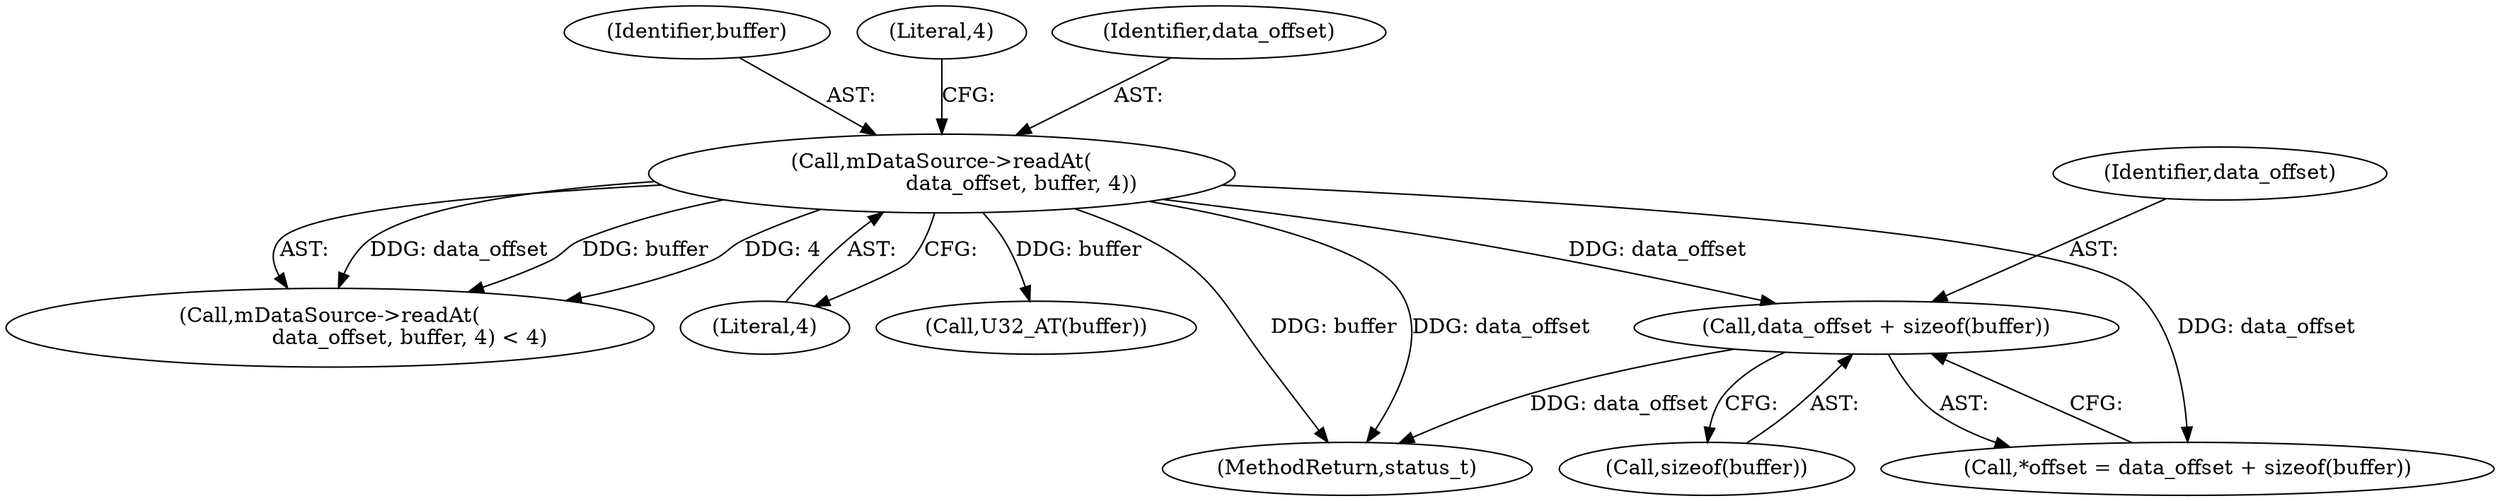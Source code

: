 digraph "0_Android_f4a88c8ed4f8186b3d6e2852993e063fc33ff231@API" {
"1002276" [label="(Call,data_offset + sizeof(buffer))"];
"1002242" [label="(Call,mDataSource->readAt(\n                        data_offset, buffer, 4))"];
"1002273" [label="(Call,*offset = data_offset + sizeof(buffer))"];
"1002244" [label="(Identifier,buffer)"];
"1002241" [label="(Call,mDataSource->readAt(\n                        data_offset, buffer, 4) < 4)"];
"1002245" [label="(Literal,4)"];
"1002276" [label="(Call,data_offset + sizeof(buffer))"];
"1002277" [label="(Identifier,data_offset)"];
"1002246" [label="(Literal,4)"];
"1002256" [label="(Call,U32_AT(buffer))"];
"1002278" [label="(Call,sizeof(buffer))"];
"1002242" [label="(Call,mDataSource->readAt(\n                        data_offset, buffer, 4))"];
"1002911" [label="(MethodReturn,status_t)"];
"1002243" [label="(Identifier,data_offset)"];
"1002276" -> "1002273"  [label="AST: "];
"1002276" -> "1002278"  [label="CFG: "];
"1002277" -> "1002276"  [label="AST: "];
"1002278" -> "1002276"  [label="AST: "];
"1002273" -> "1002276"  [label="CFG: "];
"1002276" -> "1002911"  [label="DDG: data_offset"];
"1002242" -> "1002276"  [label="DDG: data_offset"];
"1002242" -> "1002241"  [label="AST: "];
"1002242" -> "1002245"  [label="CFG: "];
"1002243" -> "1002242"  [label="AST: "];
"1002244" -> "1002242"  [label="AST: "];
"1002245" -> "1002242"  [label="AST: "];
"1002246" -> "1002242"  [label="CFG: "];
"1002242" -> "1002911"  [label="DDG: buffer"];
"1002242" -> "1002911"  [label="DDG: data_offset"];
"1002242" -> "1002241"  [label="DDG: data_offset"];
"1002242" -> "1002241"  [label="DDG: buffer"];
"1002242" -> "1002241"  [label="DDG: 4"];
"1002242" -> "1002256"  [label="DDG: buffer"];
"1002242" -> "1002273"  [label="DDG: data_offset"];
}
